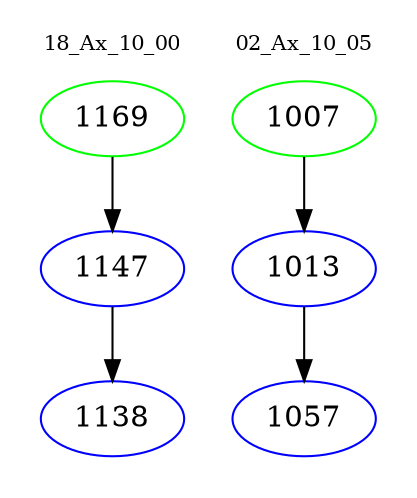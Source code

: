 digraph{
subgraph cluster_0 {
color = white
label = "18_Ax_10_00";
fontsize=10;
T0_1169 [label="1169", color="green"]
T0_1169 -> T0_1147 [color="black"]
T0_1147 [label="1147", color="blue"]
T0_1147 -> T0_1138 [color="black"]
T0_1138 [label="1138", color="blue"]
}
subgraph cluster_1 {
color = white
label = "02_Ax_10_05";
fontsize=10;
T1_1007 [label="1007", color="green"]
T1_1007 -> T1_1013 [color="black"]
T1_1013 [label="1013", color="blue"]
T1_1013 -> T1_1057 [color="black"]
T1_1057 [label="1057", color="blue"]
}
}
